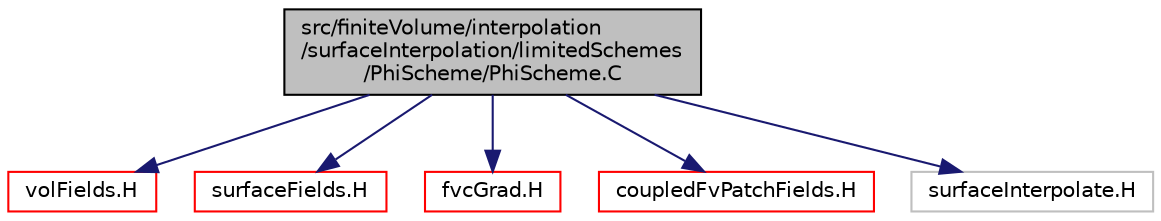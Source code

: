 digraph "src/finiteVolume/interpolation/surfaceInterpolation/limitedSchemes/PhiScheme/PhiScheme.C"
{
  bgcolor="transparent";
  edge [fontname="Helvetica",fontsize="10",labelfontname="Helvetica",labelfontsize="10"];
  node [fontname="Helvetica",fontsize="10",shape=record];
  Node0 [label="src/finiteVolume/interpolation\l/surfaceInterpolation/limitedSchemes\l/PhiScheme/PhiScheme.C",height=0.2,width=0.4,color="black", fillcolor="grey75", style="filled", fontcolor="black"];
  Node0 -> Node1 [color="midnightblue",fontsize="10",style="solid",fontname="Helvetica"];
  Node1 [label="volFields.H",height=0.2,width=0.4,color="red",URL="$a02912.html"];
  Node0 -> Node316 [color="midnightblue",fontsize="10",style="solid",fontname="Helvetica"];
  Node316 [label="surfaceFields.H",height=0.2,width=0.4,color="red",URL="$a02897.html",tooltip="Foam::surfaceFields. "];
  Node0 -> Node323 [color="midnightblue",fontsize="10",style="solid",fontname="Helvetica"];
  Node323 [label="fvcGrad.H",height=0.2,width=0.4,color="red",URL="$a03149.html",tooltip="Calculate the gradient of the given field. "];
  Node0 -> Node324 [color="midnightblue",fontsize="10",style="solid",fontname="Helvetica"];
  Node324 [label="coupledFvPatchFields.H",height=0.2,width=0.4,color="red",URL="$a01559.html"];
  Node0 -> Node332 [color="midnightblue",fontsize="10",style="solid",fontname="Helvetica"];
  Node332 [label="surfaceInterpolate.H",height=0.2,width=0.4,color="grey75"];
}
